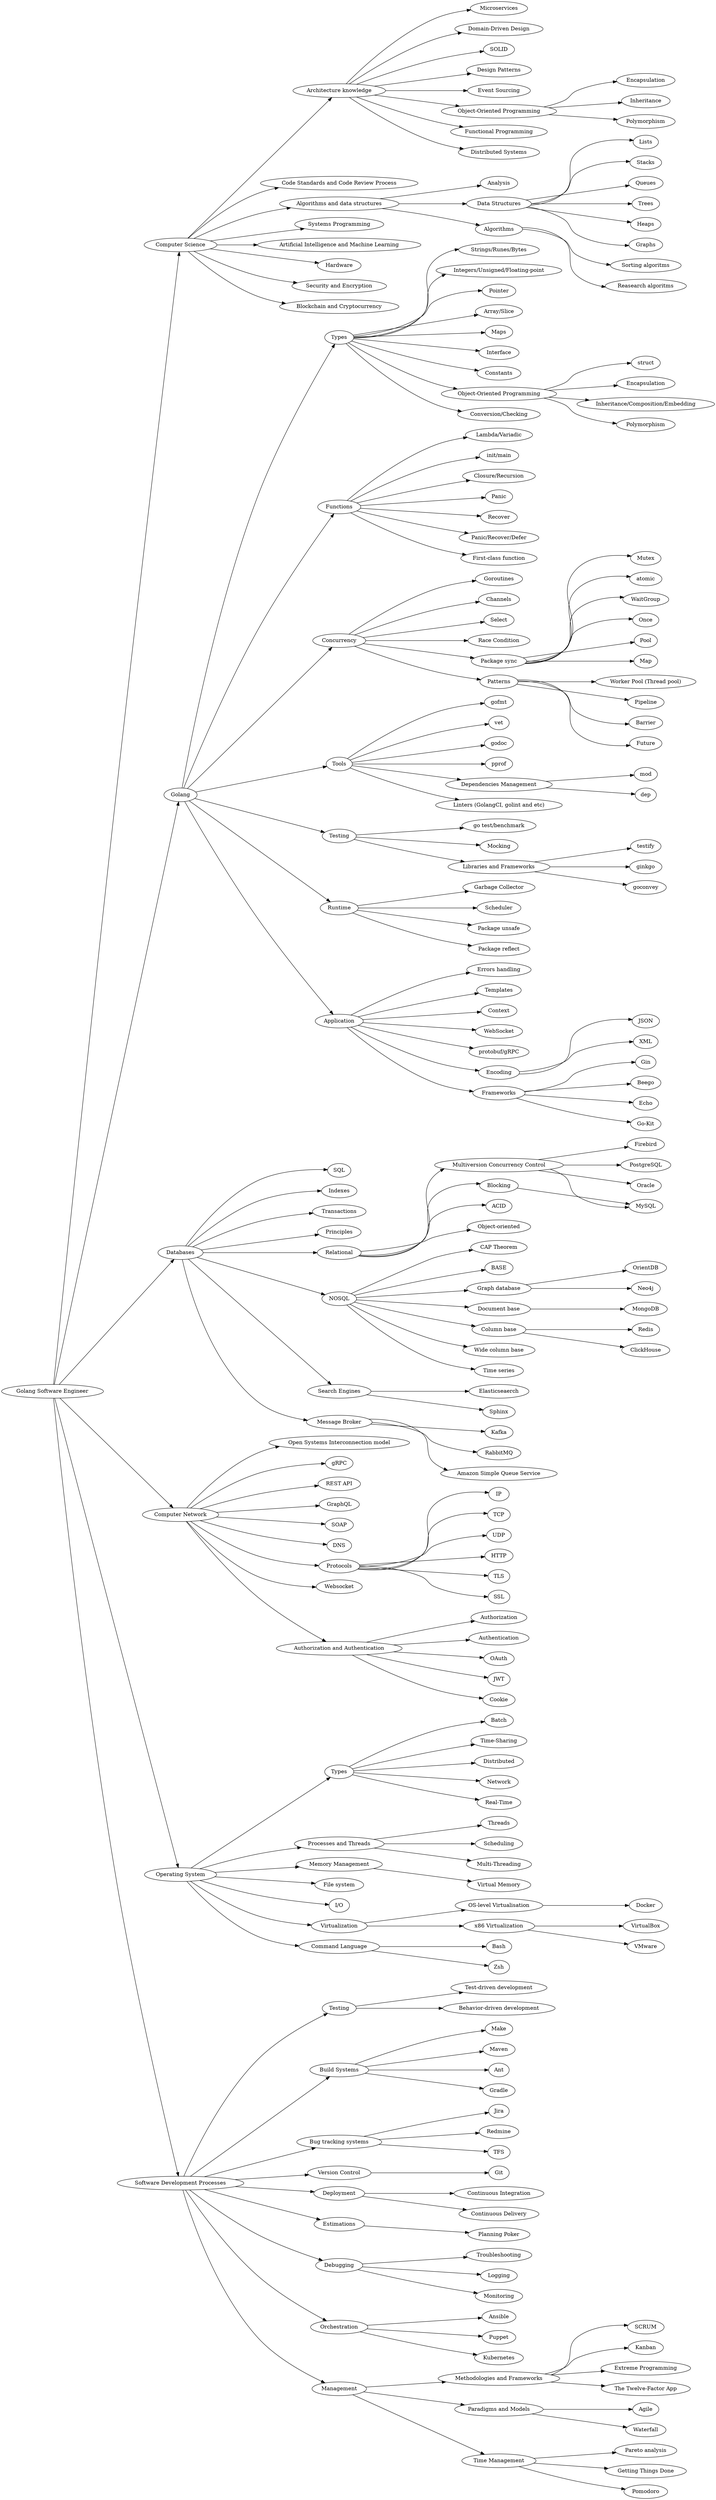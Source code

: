 digraph roadmap {
	rankdir=LR;
	cs->cs_architecture;	
	cs->code;	
	cs->cs_algorithms;	
	cs->cs_systems;	
	cs->cs_ai;	
	cs->cs_hardware;	
	cs->cs_security;	
	cs->cs_blockchain;	
	cs_algorithms->cs_algorithms_analysis;	
	cs_algorithms->cs_algorithms_structures;	
	cs_algorithms->cs_algorithms_algorithms;	
	cs_algorithms_structures->cs_algorithms_structures_lists;	
	cs_algorithms_structures->cs_algorithms_structures_stacks;	
	cs_algorithms_structures->cs_algorithms_structures_queues;	
	cs_algorithms_structures->cs_algorithms_structures_trees;	
	cs_algorithms_structures->cs_algorithms_structures_heaps;	
	cs_algorithms_structures->cs_algorithms_structures_graphs;	
	cs_algorithms_algorithms->cs_algorithms_structures_sorting;	
	cs_algorithms_algorithms->cs_algorithms_structures_research;	
	cs_architecture->cs_architecture_microservices;	
	cs_architecture->cs_architecture_ddd;	
	cs_architecture->cs_architecture_solid;	
	cs_architecture->cs_architecture_patterns;	
	cs_architecture->cs_architecture_event;	
	cs_architecture->cs_architecture_oop;	
	cs_architecture->cs_architecture_func;	
	cs_architecture->cs_architecture_distributed;	
	cs_architecture_oop->cs_architecture_oop_encapsulation;	
	cs_architecture_oop->cs_architecture_oop_inheritance;	
	cs_architecture_oop->cs_architecture_oop_polymorphism;	
	go->go_types;	
	go->go_function;	
	go->go_concurrency;	
	go->go_tools;	
	go->go_testing;	
	go->go_runtime;	
	go->go_app;	
	go_types->go_types_text;	
	go_types->go_types_numbers;	
	go_types->go_types_pointer;	
	go_types->go_types_array;	
	go_types->go_types_maps;	
	go_types->go_types_interface;	
	go_types->go_types_constants;	
	go_types->go_types_oop;	
	go_types->go_types_conversion;	
	go_types_oop->go_types_oop_struct;	
	go_types_oop->go_types_oop_encapsulation;	
	go_types_oop->go_types_oop_inheritance;	
	go_types_oop->go_types_oop_polymorphism;	
	go_function->go_function_types;	
	go_function->go_function_special;	
	go_function->go_function_closure;	
	go_function->go_function_panic;	
	go_function->go_function_recover;	
	go_function->go_function_behavior;	
	go_function->go_function_firstclass;	
	go_concurrency->go_concurrency_goroutine;	
	go_concurrency->go_concurrency_channels;	
	go_concurrency->go_concurrency_select;	
	go_concurrency->go_concurrency_race;	
	go_concurrency->go_concurrency_sync;	
	go_concurrency->go_concurrency_patterns;	
	go_concurrency_sync->go_concurrency_sync_mutex;	
	go_concurrency_sync->go_concurrency_sync_atomic;	
	go_concurrency_sync->go_concurrency_sync_waitgroup;	
	go_concurrency_sync->go_concurrency_sync_once;	
	go_concurrency_sync->go_concurrency_sync_pool;	
	go_concurrency_sync->go_concurrency_sync_map;	
	go_concurrency_patterns->go_concurrency_patterns_workerpool;	
	go_concurrency_patterns->go_concurrency_patterns_pipeline;	
	go_concurrency_patterns->go_concurrency_patterns_barrier;	
	go_concurrency_patterns->go_concurrency_patterns_future;	
	go_tools->go_tool_fmt;	
	go_tools->go_tool_vet;	
	go_tools->go_tool_doc;	
	go_tools->go_tool_pprof;	
	go_tools->go_tool_dependencies;	
	go_tools->go_tool_linters;	
	go_tool_dependencies->go_tool_dependencies_mod;	
	go_tool_dependencies->go_tool_dependencies_dep;	
	go_runtime->go_runtime_gc;	
	go_runtime->go_runtime_scheduler;	
	go_runtime->go_runtime_unsafe;	
	go_runtime->go_runtime_reflect;	
	go_app->go_app_errors;	
	go_app->go_app_templates;	
	go_app->go_app_context;	
	go_app->go_app_websocket;	
	go_app->go_app_grpc;	
	go_app->go_app_encoding;	
	go_app->go_app_frameworks;	
	go_app_encoding->go_app_encoding_json;	
	go_app_encoding->go_app_encoding_xml;	
	go_app_frameworks->go_app_frameworks_gin;	
	go_app_frameworks->go_app_frameworks_beego;	
	go_app_frameworks->go_app_frameworks_echo;	
	go_app_frameworks->go_app_frameworks_gokit;	
	go_testing->go_testing_test;	
	go_testing->go_testing_mocking;	
	go_testing->go_testing_libraries;	
	go_testing_libraries->go_testing_libraries_testify;	
	go_testing_libraries->go_testing_libraries_ginkgo;	
	go_testing_libraries->go_testing_libraries_goconvey;	
	db->db_sql;	
	db->db_indexes;	
	db->db_transactions;	
	db->db_principles;	
	db->db_relational;	
	db->db_nosql;	
	db->db_search;	
	db->db_message_broker;	
	db_message_broker->db_message_broker_kafka;	
	db_message_broker->db_message_broker_rabbit;	
	db_message_broker->db_message_broker_awssqs;	
	db_relational->db_relational_mvcc;	
	db_relational->db_relational_blocking;	
	db_relational->db_relational_acid;	
	db_relational->db_relational_oo;	
	db_relational_mvcc->db_relational_firebird;	
	db_relational_mvcc->db_relational_postgres;	
	db_relational_mvcc->db_relational_oracle;	
	db_relational_mvcc->db_mysql;	
	db_relational_blocking->db_mysql;	
	db_nosql->db_nosql_cap;	
	db_nosql->db_nosql_base;	
	db_nosql->db_nosql_graph;	
	db_nosql->db_nosql_doc;	
	db_nosql->db_nosql_colbase;	
	db_nosql->db_nosql_colwidebase;	
	db_nosql->db_nosql_time;	
	db_nosql_graph->db_nosql_orient;	
	db_nosql_graph->db_nosql_neo4j;	
	db_nosql_doc->db_nosql_mongo;	
	db_nosql_colbase->db_nosql_redis;	
	db_nosql_colbase->db_nosql_clickhouse;	
	db_search->db_search_elasticseaerch;	
	db_search->db_search_sphinx;	
	net->net_osi;	
	net->net_grpc;	
	net->net_restapi;	
	net->net_graphql;	
	net->net_soap;	
	net->net_dns;	
	net->net_protocols;	
	net->net_websocket;	
	net->net_auth;	
	net_protocols->net_protocols_ip;	
	net_protocols->net_protocols_tcp;	
	net_protocols->net_protocols_udp;	
	net_protocols->net_protocols_http;	
	net_protocols->net_protocols_tls;	
	net_protocols->net_protocols_ssl;	
	net_auth->net_auth_authorization;	
	net_auth->net_auth_authentication;	
	net_auth->net_auth_oauth;	
	net_auth->net_auth_jwt;	
	net_auth->net_auth_cookie;	
	os->os_types;	
	os->os_processes;	
	os->os_memory;	
	os->os_filesystem;	
	os->os_io;	
	os->os_virtualization;	
	os->os_shell;	
	os_memory->os_memory_virtual;	
	os_types->os_types_batch;	
	os_types->os_types_time_sharing;	
	os_types->os_types_distributed;	
	os_types->os_types_network;	
	os_types->os_types_realtime;	
	os_processes->os_processes_threads;	
	os_processes->os_processes_scheduling;	
	os_processes->os_processes_multithreading;	
	os_virtualization->os_virtualization_level;	
	os_virtualization->os_virtualization_x86;	
	os_virtualization_level->os_virtualization_level_docker;	
	os_virtualization_x86->os_virtualization_x86_virtualbox;	
	os_virtualization_x86->os_virtualization_x86_vmware;	
	os_shell->os_shell_bash;	
	os_shell->os_shell_zsh;	
	dev->dev_testing;	
	dev->dev_build;	
	dev->dev_trackers;	
	dev->dev_version;	
	dev->dev_deployment;	
	dev->dev_estimation;	
	dev->dev_debugging;	
	dev->dev_orchestration;	
	dev->dev_management;	
	dev_orchestration->dev_orchestration_ansible;	
	dev_orchestration->dev_orchestration_puppet;	
	dev_orchestration->dev_orchestration_k8s;	
	dev_debugging->dev_debugging_troubleshooting;	
	dev_debugging->dev_debugging_logging;	
	dev_debugging->dev_debugging_monitoring;	
	dev_testing->dev_testing_tdd;	
	dev_testing->dev_testing_bdd;	
	dev_trackers->dev_trackers_jira;	
	dev_trackers->dev_trackers_redmine;	
	dev_trackers->dev_trackers_tfs;	
	dev_version->dev_version_git;	
	dev_deployment->dev_deployment_ci;	
	dev_deployment->dev_deployment_cd;	
	dev_management->dev_methodologies;	
	dev_management->dev_paradigms;	
	dev_management->management_time;	
	dev_paradigms->management_paradigms_agile;	
	dev_paradigms->management_paradigms_waterfall;	
	management_time->management_time_pareto;	
	management_time->management_time_gtd;	
	management_time->management_time_pomodoro;	
	dev_methodologies->dev_methodologies_scrum;	
	dev_methodologies->dev_methodologies_kanban;	
	dev_methodologies->dev_methodologies_xp;	
	dev_methodologies->dev_methodologies_12factors;	
	dev_estimation->management_estimation_poker;	
	dev_build->dev_build_make;	
	dev_build->dev_build_maven;	
	dev_build->dev_build_ant;	
	dev_build->dev_build_gradle;	
	backend->cs;	
	backend->db;	
	backend->net;	
	backend->os;	
	backend->dev;	
	backend->go;	
	cs [ label="Computer Science" ];
	cs_architecture [ label="Architecture knowledge" ];
	code [ label="Code Standards and Code Review Process" ];
	cs_algorithms [ label="Algorithms and data structures" ];
	cs_systems [ label="Systems Programming" ];
	cs_ai [ label="Artificial Intelligence and Machine Learning" ];
	cs_hardware [ label="Hardware" ];
	cs_security [ label="Security and Encryption" ];
	cs_blockchain [ label="Blockchain and Cryptocurrency" ];
	cs_algorithms_analysis [ label="Analysis" ];
	cs_algorithms_structures [ label="Data Structures" ];
	cs_algorithms_algorithms [ label="Algorithms" ];
	cs_algorithms_structures_lists [ label="Lists" ];
	cs_algorithms_structures_stacks [ label="Stacks" ];
	cs_algorithms_structures_queues [ label="Queues" ];
	cs_algorithms_structures_trees [ label="Trees" ];
	cs_algorithms_structures_heaps [ label="Heaps" ];
	cs_algorithms_structures_graphs [ label="Graphs" ];
	cs_algorithms_structures_sorting [ label="Sorting algoritms" ];
	cs_algorithms_structures_research [ label="Reasearch algoritms" ];
	cs_architecture_microservices [ label="Microservices" ];
	cs_architecture_ddd [ label="Domain-Driven Design" ];
	cs_architecture_solid [ label="SOLID" ];
	cs_architecture_patterns [ label="Design Patterns" ];
	cs_architecture_event [ label="Event Sourcing" ];
	cs_architecture_oop [ label="Object-Oriented Programming" ];
	cs_architecture_func [ label="Functional Programming" ];
	cs_architecture_distributed [ label="Distributed Systems" ];
	cs_architecture_oop_encapsulation [ label="Encapsulation" ];
	cs_architecture_oop_inheritance [ label="Inheritance" ];
	cs_architecture_oop_polymorphism [ label="Polymorphism" ];
	go [ label="Golang" ];
	go_types [ label="Types" ];
	go_function [ label="Functions" ];
	go_concurrency [ label="Concurrency" ];
	go_tools [ label="Tools" ];
	go_testing [ label="Testing" ];
	go_runtime [ label="Runtime" ];
	go_app [ label="Application" ];
	go_types_text [ label="Strings/Runes/Bytes" ];
	go_types_numbers [ label="Integers/Unsigned/Floating-point" ];
	go_types_pointer [ label="Pointer" ];
	go_types_array [ label="Array/Slice" ];
	go_types_maps [ label="Maps" ];
	go_types_interface [ label="Interface" ];
	go_types_constants [ label="Constants" ];
	go_types_oop [ label="Object-Oriented Programming" ];
	go_types_conversion [ label="Conversion/Checking" ];
	go_types_oop_struct [ label="struct" ];
	go_types_oop_encapsulation [ label="Encapsulation" ];
	go_types_oop_inheritance [ label="Inheritance/Composition/Embedding" ];
	go_types_oop_polymorphism [ label="Polymorphism" ];
	go_function_types [ label="Lambda/Variadic" ];
	go_function_special [ label="init/main" ];
	go_function_closure [ label="Closure/Recursion" ];
	go_function_panic [ label="Panic" ];
	go_function_recover [ label="Recover" ];
	go_function_behavior [ label="Panic/Recover/Defer" ];
	go_function_firstclass [ label="First-class function" ];
	go_concurrency_goroutine [ label="Goroutines" ];
	go_concurrency_channels [ label="Channels" ];
	go_concurrency_select [ label="Select" ];
	go_concurrency_race [ label="Race Condition" ];
	go_concurrency_sync [ label="Package sync" ];
	go_concurrency_patterns [ label="Patterns" ];
	go_concurrency_sync_mutex [ label="Mutex" ];
	go_concurrency_sync_atomic [ label="atomic" ];
	go_concurrency_sync_waitgroup [ label="WaitGroup" ];
	go_concurrency_sync_once [ label="Once" ];
	go_concurrency_sync_pool [ label="Pool" ];
	go_concurrency_sync_map [ label="Map" ];
	go_concurrency_patterns_workerpool [ label="Worker Pool (Thread pool)" ];
	go_concurrency_patterns_pipeline [ label="Pipeline" ];
	go_concurrency_patterns_barrier [ label="Barrier" ];
	go_concurrency_patterns_future [ label="Future" ];
	go_tool_fmt [ label="gofmt" ];
	go_tool_vet [ label="vet" ];
	go_tool_doc [ label="godoc" ];
	go_tool_pprof [ label="pprof" ];
	go_tool_dependencies [ label="Dependencies Management" ];
	go_tool_linters [ label="Linters (GolangCI, golint and etc)" ];
	go_tool_dependencies_mod [ label="mod" ];
	go_tool_dependencies_dep [ label="dep" ];
	go_runtime_gc [ label="Garbage Collector" ];
	go_runtime_scheduler [ label="Scheduler" ];
	go_runtime_unsafe [ label="Package unsafe" ];
	go_runtime_reflect [ label="Package reflect" ];
	go_app_errors [ label="Errors handling" ];
	go_app_templates [ label="Templates" ];
	go_app_context [ label="Context" ];
	go_app_websocket [ label="WebSocket" ];
	go_app_grpc [ label="protobuf/gRPC" ];
	go_app_encoding [ label="Encoding" ];
	go_app_frameworks [ label="Frameworks" ];
	go_app_encoding_json [ label="JSON" ];
	go_app_encoding_xml [ label="XML" ];
	go_app_frameworks_gin [ label="Gin" ];
	go_app_frameworks_beego [ label="Beego" ];
	go_app_frameworks_echo [ label="Echo" ];
	go_app_frameworks_gokit [ label="Go-Kit" ];
	go_testing_test [ label="go test/benchmark" ];
	go_testing_mocking [ label="Mocking" ];
	go_testing_libraries [ label="Libraries and Frameworks" ];
	go_testing_libraries_testify [ label="testify" ];
	go_testing_libraries_ginkgo [ label="ginkgo" ];
	go_testing_libraries_goconvey [ label="goconvey" ];
	db [ label="Databases" ];
	db_sql [ label="SQL" ];
	db_indexes [ label="Indexes" ];
	db_transactions [ label="Transactions" ];
	db_principles [ label="Principles" ];
	db_relational [ label="Relational" ];
	db_nosql [ label="NOSQL" ];
	db_search [ label="Search Engines" ];
	db_message_broker [ label="Message Broker" ];
	db_message_broker_kafka [ label="Kafka" ];
	db_message_broker_rabbit [ label="RabbitMQ" ];
	db_message_broker_awssqs [ label="Amazon Simple Queue Service" ];
	db_relational_mvcc [ label="Multiversion Concurrency Control" ];
	db_relational_blocking [ label="Blocking" ];
	db_relational_acid [ label="ACID" ];
	db_relational_oo [ label="Object-oriented" ];
	db_relational_firebird [ label="Firebird" ];
	db_relational_postgres [ label="PostgreSQL" ];
	db_relational_oracle [ label="Oracle" ];
	db_mysql [ label="MySQL" ];
	db_nosql_cap [ label="CAP Theorem" ];
	db_nosql_base [ label="BASE" ];
	db_nosql_graph [ label="Graph database" ];
	db_nosql_doc [ label="Document base" ];
	db_nosql_colbase [ label="Column base" ];
	db_nosql_colwidebase [ label="Wide column base" ];
	db_nosql_time [ label="Time series" ];
	db_nosql_orient [ label="OrientDB" ];
	db_nosql_neo4j [ label="Neo4j" ];
	db_nosql_mongo [ label="MongoDB" ];
	db_nosql_redis [ label="Redis" ];
	db_nosql_clickhouse [ label="ClickHouse" ];
	db_search_elasticseaerch [ label="Elasticseaerch" ];
	db_search_sphinx [ label="Sphinx" ];
	net [ label="Computer Network" ];
	net_osi [ label="Open Systems Interconnection model" ];
	net_grpc [ label="gRPC" ];
	net_restapi [ label="REST API" ];
	net_graphql [ label="GraphQL" ];
	net_soap [ label="SOAP" ];
	net_dns [ label="DNS" ];
	net_protocols [ label="Protocols" ];
	net_websocket [ label="Websocket" ];
	net_auth [ label="Authorization and Authentication" ];
	net_protocols_ip [ label="IP" ];
	net_protocols_tcp [ label="TCP" ];
	net_protocols_udp [ label="UDP" ];
	net_protocols_http [ label="HTTP" ];
	net_protocols_tls [ label="TLS" ];
	net_protocols_ssl [ label="SSL" ];
	net_auth_authorization [ label="Authorization" ];
	net_auth_authentication [ label="Authentication" ];
	net_auth_oauth [ label="OAuth" ];
	net_auth_jwt [ label="JWT" ];
	net_auth_cookie [ label="Cookie" ];
	os [ label="Operating System" ];
	os_types [ label="Types" ];
	os_processes [ label="Processes and Threads" ];
	os_memory [ label="Memory Management" ];
	os_filesystem [ label="File system" ];
	os_io [ label="I/O" ];
	os_virtualization [ label="Virtualization" ];
	os_shell [ label="Command Language" ];
	os_memory_virtual [ label="Virtual Memory" ];
	os_types_batch [ label="Batch" ];
	os_types_time_sharing [ label="Time-Sharing" ];
	os_types_distributed [ label="Distributed" ];
	os_types_network [ label="Network" ];
	os_types_realtime [ label="Real-Time" ];
	os_processes_threads [ label="Threads" ];
	os_processes_scheduling [ label="Scheduling" ];
	os_processes_multithreading [ label="Multi-Threading" ];
	os_virtualization_level [ label="OS-level Virtualisation" ];
	os_virtualization_x86 [ label="x86 Virtualization" ];
	os_virtualization_level_docker [ label="Docker" ];
	os_virtualization_x86_virtualbox [ label="VirtualBox" ];
	os_virtualization_x86_vmware [ label="VMware" ];
	os_shell_bash [ label="Bash" ];
	os_shell_zsh [ label="Zsh" ];
	dev [ label="Software Development Processes" ];
	dev_testing [ label="Testing" ];
	dev_build [ label="Build Systems" ];
	dev_trackers [ label="Bug tracking systems" ];
	dev_version [ label="Version Control" ];
	dev_deployment [ label="Deployment" ];
	dev_estimation [ label="Estimations" ];
	dev_debugging [ label="Debugging" ];
	dev_orchestration [ label="Orchestration" ];
	dev_management [ label="Management" ];
	dev_orchestration_ansible [ label="Ansible" ];
	dev_orchestration_puppet [ label="Puppet" ];
	dev_orchestration_k8s [ label="Kubernetes" ];
	dev_debugging_troubleshooting [ label="Troubleshooting" ];
	dev_debugging_logging [ label="Logging" ];
	dev_debugging_monitoring [ label="Monitoring" ];
	dev_testing_tdd [ label="Test-driven development" ];
	dev_testing_bdd [ label="Behavior-driven development" ];
	dev_trackers_jira [ label="Jira" ];
	dev_trackers_redmine [ label="Redmine" ];
	dev_trackers_tfs [ label="TFS" ];
	dev_version_git [ label="Git" ];
	dev_deployment_ci [ label="Continuous Integration" ];
	dev_deployment_cd [ label="Continuous Delivery" ];
	dev_methodologies [ label="Methodologies and Frameworks" ];
	dev_paradigms [ label="Paradigms and Models" ];
	management_time [ label="Time Management" ];
	management_paradigms_agile [ label="Agile" ];
	management_paradigms_waterfall [ label="Waterfall" ];
	management_time_pareto [ label="Pareto analysis" ];
	management_time_gtd [ label="Getting Things Done" ];
	management_time_pomodoro [ label="Pomodoro" ];
	dev_methodologies_scrum [ label="SCRUM" ];
	dev_methodologies_kanban [ label="Kanban" ];
	dev_methodologies_xp [ label="Extreme Programming" ];
	dev_methodologies_12factors [ label="The Twelve-Factor App" ];
	management_estimation_poker [ label="Planning Poker" ];
	dev_build_make [ label="Make" ];
	dev_build_maven [ label="Maven" ];
	dev_build_ant [ label="Ant" ];
	dev_build_gradle [ label="Gradle" ];
	backend [ label="Golang Software Engineer" ];
}
